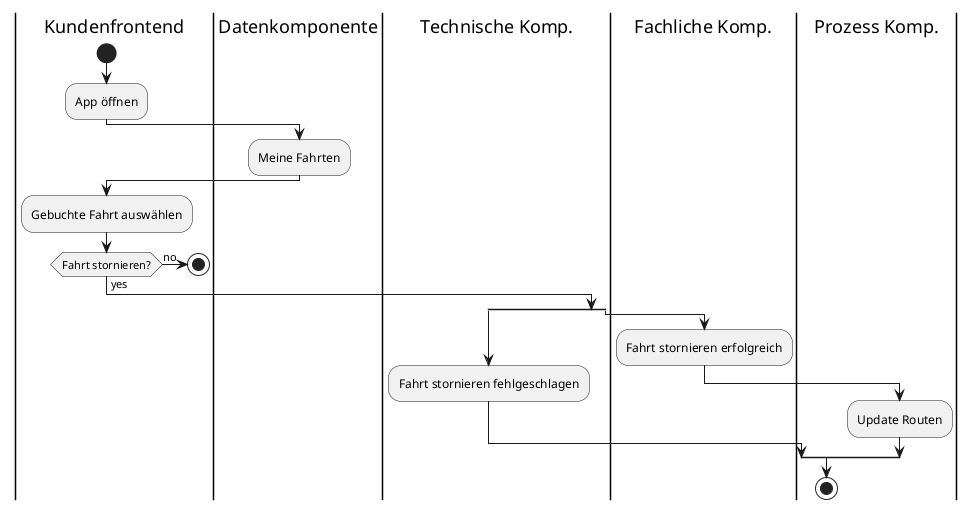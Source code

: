 @startuml
'https://plantuml.com/activity-diagram-beta
'Kunde bucht für eine andere Person eine Fahrt.
|Kundenfrontend|
start

'Frontend
:App öffnen;
'Datenkom
|Datenkomponente|
:Meine Fahrten;

'Frontend
|Kundenfrontend|
:Gebuchte Fahrt auswählen;
if (Fahrt stornieren?) is (yes) then
else (no)
    stop
endif

split
    |Technische Komp.|
 :Fahrt stornieren fehlgeschlagen;
 split again
 |Fachliche Komp.|
   :Fahrt stornieren erfolgreich;

   |Prozess Komp.|
   :Update Routen;

end split
stop

@enduml
